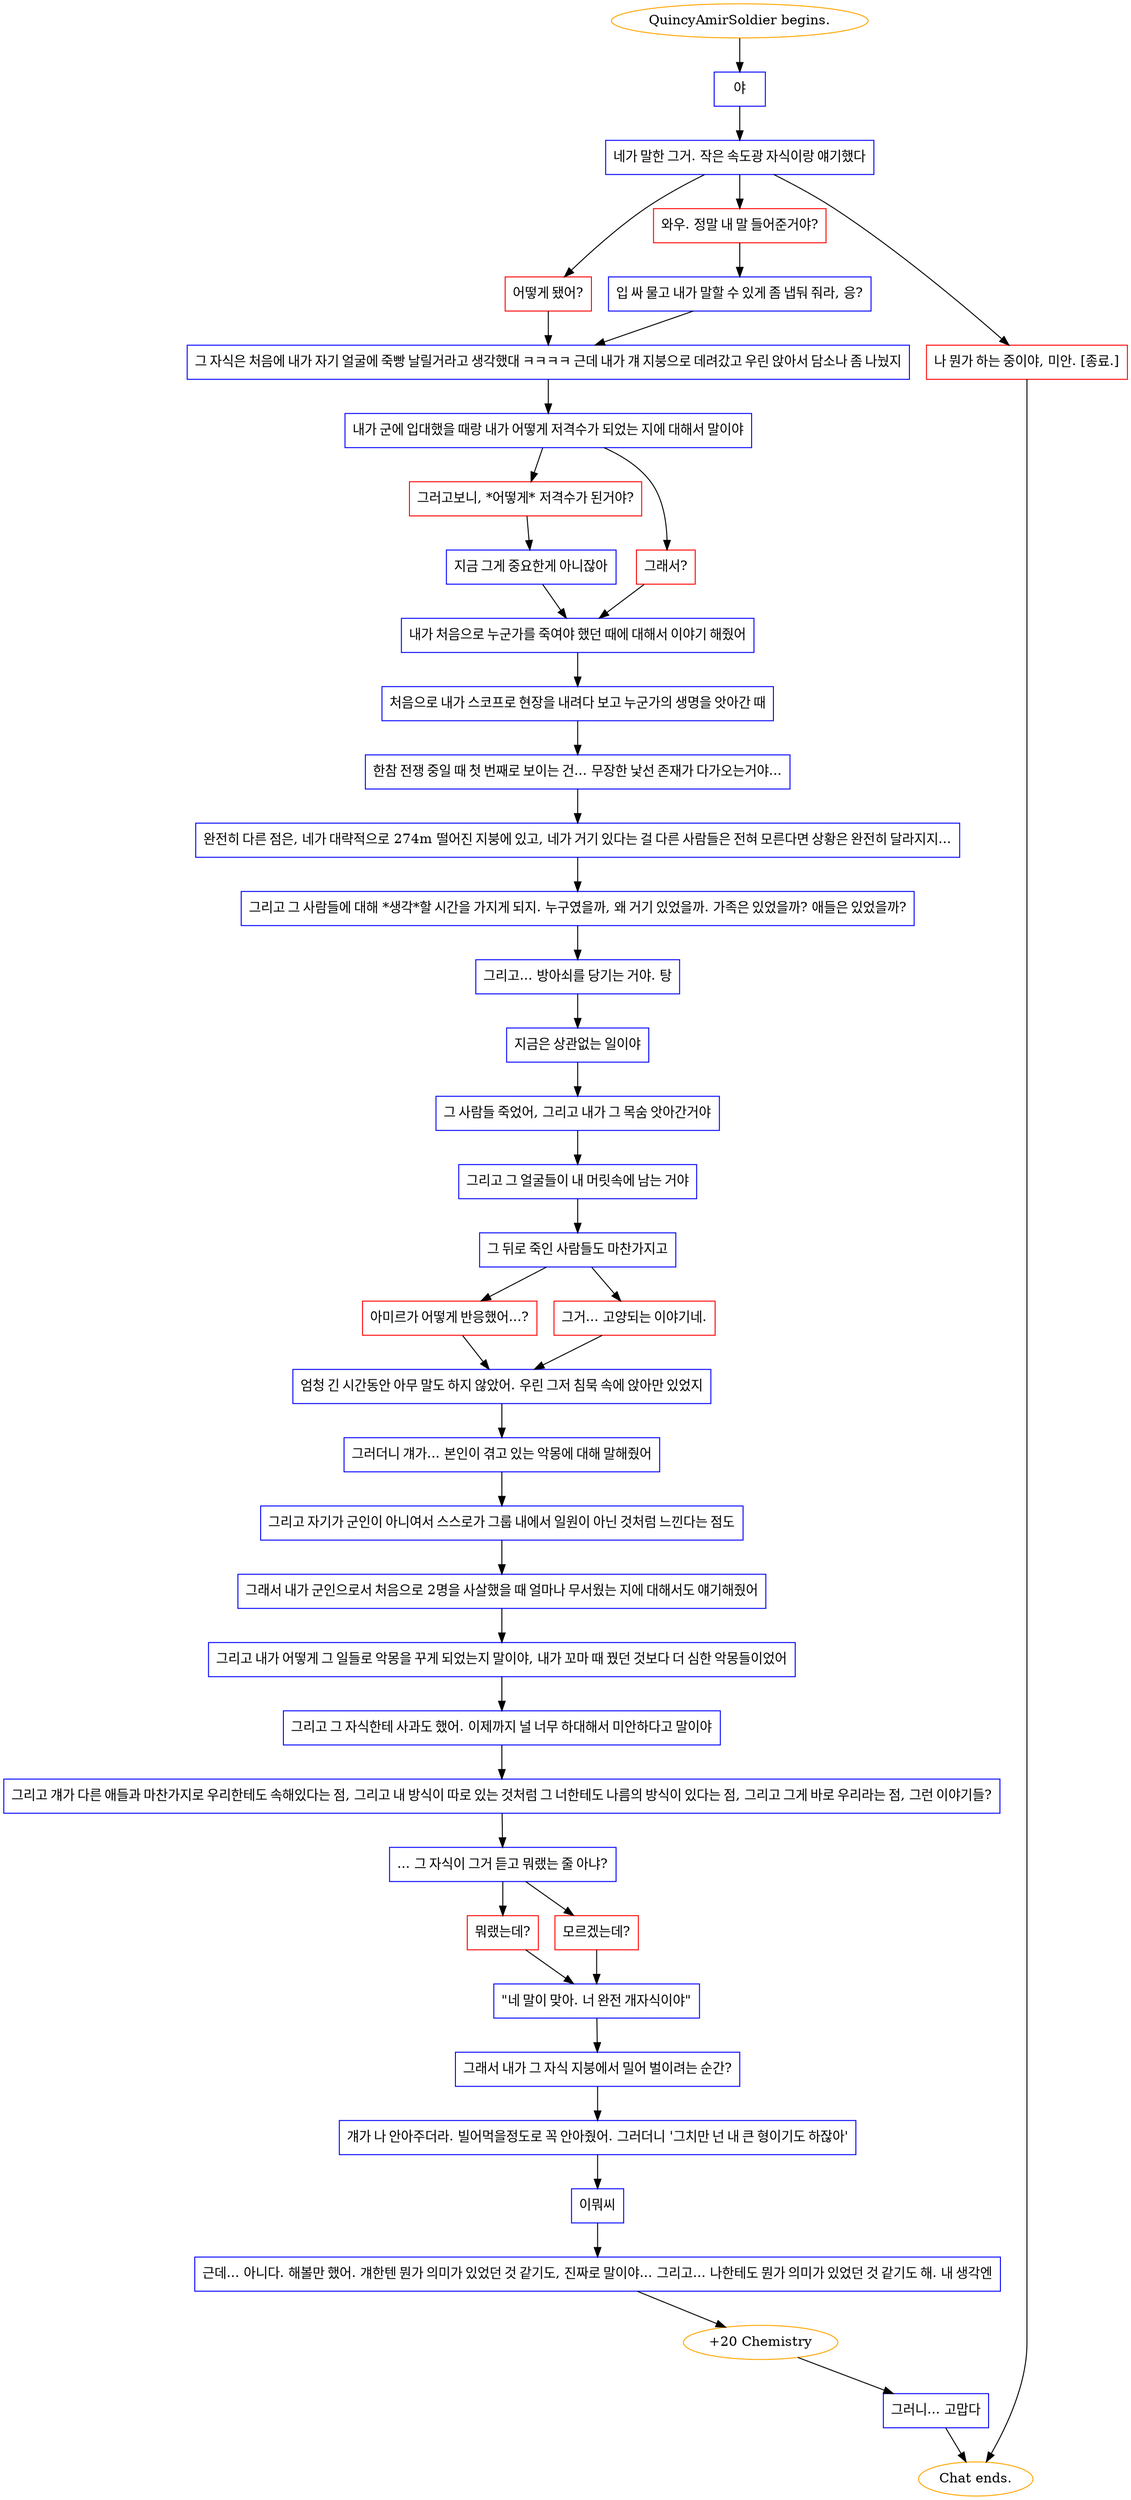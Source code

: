 digraph {
	"QuincyAmirSoldier begins." [color=orange];
		"QuincyAmirSoldier begins." -> j3988225219;
	j3988225219 [label="야",shape=box,color=blue];
		j3988225219 -> j3164325274;
	j3164325274 [label="네가 말한 그거. 작은 속도광 자식이랑 얘기했다",shape=box,color=blue];
		j3164325274 -> j2995307776;
		j3164325274 -> j456519074;
		j3164325274 -> j901448006;
	j2995307776 [label="어떻게 됐어?",shape=box,color=red];
		j2995307776 -> j381664854;
	j456519074 [label="와우. 정말 내 말 들어준거야?",shape=box,color=red];
		j456519074 -> j1314745966;
	j901448006 [label="나 뭔가 하는 중이야, 미안. [종료.]",shape=box,color=red];
		j901448006 -> "Chat ends.";
	j381664854 [label="그 자식은 처음에 내가 자기 얼굴에 죽빵 날릴거라고 생각했대 ㅋㅋㅋㅋ 근데 내가 걔 지붕으로 데려갔고 우린 앉아서 담소나 좀 나눴지",shape=box,color=blue];
		j381664854 -> j2060766205;
	j1314745966 [label="입 싸 물고 내가 말할 수 있게 좀 냅둬 줘라, 응?",shape=box,color=blue];
		j1314745966 -> j381664854;
	"Chat ends." [color=orange];
	j2060766205 [label="내가 군에 입대했을 때랑 내가 어떻게 저격수가 되었는 지에 대해서 말이야",shape=box,color=blue];
		j2060766205 -> j810650387;
		j2060766205 -> j263653061;
	j810650387 [label="그러고보니, *어떻게* 저격수가 된거야?",shape=box,color=red];
		j810650387 -> j4130851468;
	j263653061 [label="그래서?",shape=box,color=red];
		j263653061 -> j107597981;
	j4130851468 [label="지금 그게 중요한게 아니잖아",shape=box,color=blue];
		j4130851468 -> j107597981;
	j107597981 [label="내가 처음으로 누군가를 죽여야 했던 때에 대해서 이야기 해줬어",shape=box,color=blue];
		j107597981 -> j686460727;
	j686460727 [label="처음으로 내가 스코프로 현장을 내려다 보고 누군가의 생명을 앗아간 때",shape=box,color=blue];
		j686460727 -> j362853613;
	j362853613 [label="한참 전쟁 중일 때 첫 번째로 보이는 건... 무장한 낯선 존재가 다가오는거야...",shape=box,color=blue];
		j362853613 -> j3414844215;
	j3414844215 [label="완전히 다른 점은, 네가 대략적으로 274m 떨어진 지붕에 있고, 네가 거기 있다는 걸 다른 사람들은 전혀 모른다면 상황은 완전히 달라지지...",shape=box,color=blue];
		j3414844215 -> j677580683;
	j677580683 [label="그리고 그 사람들에 대해 *생각*할 시간을 가지게 되지. 누구였을까, 왜 거기 있었을까. 가족은 있었을까? 애들은 있었을까?",shape=box,color=blue];
		j677580683 -> j2182970476;
	j2182970476 [label="그리고... 방아쇠를 당기는 거야. 탕",shape=box,color=blue];
		j2182970476 -> j1022830727;
	j1022830727 [label="지금은 상관없는 일이야",shape=box,color=blue];
		j1022830727 -> j1938940670;
	j1938940670 [label="그 사람들 죽었어, 그리고 내가 그 목숨 앗아간거야",shape=box,color=blue];
		j1938940670 -> j295871274;
	j295871274 [label="그리고 그 얼굴들이 내 머릿속에 남는 거야",shape=box,color=blue];
		j295871274 -> j1812328918;
	j1812328918 [label="그 뒤로 죽인 사람들도 마찬가지고",shape=box,color=blue];
		j1812328918 -> j3250659133;
		j1812328918 -> j1853661092;
	j3250659133 [label="아미르가 어떻게 반응했어...?",shape=box,color=red];
		j3250659133 -> j890495354;
	j1853661092 [label="그거... 고양되는 이야기네.",shape=box,color=red];
		j1853661092 -> j890495354;
	j890495354 [label="엄청 긴 시간동안 아무 말도 하지 않았어. 우린 그저 침묵 속에 앉아만 있었지",shape=box,color=blue];
		j890495354 -> j1246358033;
	j1246358033 [label="그러더니 걔가... 본인이 겪고 있는 악몽에 대해 말해줬어",shape=box,color=blue];
		j1246358033 -> j3943728851;
	j3943728851 [label="그리고 자기가 군인이 아니여서 스스로가 그룹 내에서 일원이 아닌 것처럼 느낀다는 점도",shape=box,color=blue];
		j3943728851 -> j422323478;
	j422323478 [label="그래서 내가 군인으로서 처음으로 2명을 사살했을 때 얼마나 무서웠는 지에 대해서도 얘기해줬어",shape=box,color=blue];
		j422323478 -> j4281166866;
	j4281166866 [label="그리고 내가 어떻게 그 일들로 악몽을 꾸게 되었는지 말이야, 내가 꼬마 때 꿨던 것보다 더 심한 악몽들이었어",shape=box,color=blue];
		j4281166866 -> j1477473787;
	j1477473787 [label="그리고 그 자식한테 사과도 했어. 이제까지 널 너무 하대해서 미안하다고 말이야",shape=box,color=blue];
		j1477473787 -> j100986035;
	j100986035 [label="그리고 걔가 다른 애들과 마찬가지로 우리한테도 속해있다는 점, 그리고 내 방식이 따로 있는 것처럼 그 너한테도 나름의 방식이 있다는 점, 그리고 그게 바로 우리라는 점, 그런 이야기들?",shape=box,color=blue];
		j100986035 -> j3188951859;
	j3188951859 [label="... 그 자식이 그거 듣고 뭐랬는 줄 아냐?",shape=box,color=blue];
		j3188951859 -> j2880018339;
		j3188951859 -> j449849588;
	j2880018339 [label="뭐랬는데?",shape=box,color=red];
		j2880018339 -> j998079230;
	j449849588 [label="모르겠는데?",shape=box,color=red];
		j449849588 -> j998079230;
	j998079230 [label="\"네 말이 맞아. 너 완전 개자식이야\"",shape=box,color=blue];
		j998079230 -> j2238623723;
	j2238623723 [label="그래서 내가 그 자식 지붕에서 밀어 벌이려는 순간?",shape=box,color=blue];
		j2238623723 -> j3446195627;
	j3446195627 [label="걔가 나 안아주더라. 빌어먹을정도로 꼭 안아줬어. 그러더니 '그치만 넌 내 큰 형이기도 하잖아'",shape=box,color=blue];
		j3446195627 -> j3521587418;
	j3521587418 [label="이뭐씨",shape=box,color=blue];
		j3521587418 -> j4162633690;
	j4162633690 [label="근데... 아니다. 해볼만 했어. 걔한텐 뭔가 의미가 있었던 것 같기도, 진짜로 말이야... 그리고... 나한테도 뭔가 의미가 있었던 것 같기도 해. 내 생각엔",shape=box,color=blue];
		j4162633690 -> j1491046049;
	j1491046049 [label="+20 Chemistry",color=orange];
		j1491046049 -> j722799082;
	j722799082 [label="그러니... 고맙다",shape=box,color=blue];
		j722799082 -> "Chat ends.";
}